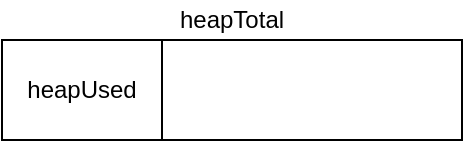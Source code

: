 <mxfile version="14.7.9" type="device"><diagram id="Nq7AUwqCZqbfevfCqMCC" name="Page-1"><mxGraphModel dx="448" dy="420" grid="1" gridSize="10" guides="1" tooltips="1" connect="1" arrows="1" fold="1" page="1" pageScale="1" pageWidth="827" pageHeight="1169" math="0" shadow="0"><root><mxCell id="0"/><mxCell id="1" parent="0"/><mxCell id="Qx7u3RPcG3PSxy5eOCcH-1" value="" style="rounded=0;whiteSpace=wrap;html=1;align=center;" vertex="1" parent="1"><mxGeometry x="220" y="270" width="230" height="50" as="geometry"/></mxCell><mxCell id="Qx7u3RPcG3PSxy5eOCcH-3" value="" style="endArrow=none;html=1;" edge="1" parent="1"><mxGeometry width="50" height="50" relative="1" as="geometry"><mxPoint x="300" y="320" as="sourcePoint"/><mxPoint x="300" y="270" as="targetPoint"/></mxGeometry></mxCell><mxCell id="Qx7u3RPcG3PSxy5eOCcH-5" value="heapUsed" style="text;html=1;strokeColor=none;fillColor=none;align=center;verticalAlign=middle;whiteSpace=wrap;rounded=0;" vertex="1" parent="1"><mxGeometry x="220" y="285" width="80" height="20" as="geometry"/></mxCell><mxCell id="Qx7u3RPcG3PSxy5eOCcH-6" value="heapTotal" style="text;html=1;strokeColor=none;fillColor=none;align=center;verticalAlign=middle;whiteSpace=wrap;rounded=0;" vertex="1" parent="1"><mxGeometry x="315" y="250" width="40" height="20" as="geometry"/></mxCell></root></mxGraphModel></diagram></mxfile>